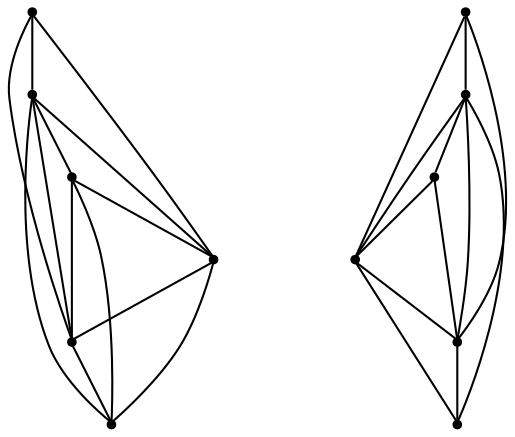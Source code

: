 graph {
  node [shape=point,comment="{\"directed\":false,\"doi\":\"10.1007/3-540-37623-2_22\",\"figure\":\"4 (2)\"}"]

  v0 [pos="986.0082102906123,302.9166009691028"]
  v1 [pos="986.0082102906123,398.16653993394664"]
  v2 [pos="986.0082102906122,681.4167128668894"]
  v3 [pos="795.240512361106,398.16653993394664"]
  v4 [pos="795.240512361106,681.4167128668894"]
  v5 [pos="795.240512361106,302.9166009691029"]
  v6 [pos="890.4993548116661,398.16653993394664"]
  v7 [pos="986.0082102906122,585.9166569179961"]
  v8 [pos="890.4993548116661,681.4167128668894"]
  v9 [pos="795.2405123611061,585.9166569179961"]
  v10 [pos="890.4993548116661,512.4166594611277"]
  v11 [pos="890.4993548116661,795.666641659207"]

  v0 -- v5 [id="-1",pos="986.0082102906123,302.9166009691028 1041.179892555467,291.35412640041795 1059.8733895781975,281.81662029690233 1059.9568120332438,265.9251001146107 1060.0609629336752,244.22506756252733 1004.0266339861876,231.08750449286583 983.662144494997,226.0874536302357 938.9246911139609,215.10850058661583 839.1904755700768,215.74580934312633 794.6196127623803,226.0874536302357 774.9719714100565,230.64169353908983 720.1459963769757,241.93752076890758 719.8084915054923,262.7459314134388 719.5542819206786,278.5959985521107 738.2685073887942,288.51243125067845 795.240512361106,302.9166009691029"]
  v4 -- v8 [id="-2",pos="795.240512361106,681.4167128668894 890.4993548116661,681.4167128668894 890.4993548116661,681.4167128668894 890.4993548116661,681.4167128668894"]
  v3 -- v0 [id="-3",pos="795.240512361106,398.16653993394664 986.0082102906123,302.9166009691028 986.0082102906123,302.9166009691028 986.0082102906123,302.9166009691028"]
  v11 -- v8 [id="-4",pos="890.4993548116661,795.666641659207 890.4993548116661,681.4167128668894 890.4993548116661,681.4167128668894 890.4993548116661,681.4167128668894"]
  v8 -- v9 [id="-5",pos="890.4993548116661,681.4167128668894 795.2405123611061,585.9166569179961 795.2405123611061,585.9166569179961 795.2405123611061,585.9166569179961"]
  v8 -- v2 [id="-6",pos="890.4993548116661,681.4167128668894 986.0082102906122,681.4167128668894 986.0082102906122,681.4167128668894 986.0082102906122,681.4167128668894"]
  v6 -- v1 [id="-7",pos="890.4993548116661,398.16653993394664 986.0082102906123,398.16653993394664 986.0082102906123,398.16653993394664 986.0082102906123,398.16653993394664"]
  v6 -- v5 [id="-8",pos="890.4993548116661,398.16653993394664 795.240512361106,302.9166009691029 795.240512361106,302.9166009691029 795.240512361106,302.9166009691029"]
  v11 -- v2 [id="-9",pos="890.4993548116661,795.666641659207 986.0082102906122,681.4167128668894 986.0082102906122,681.4167128668894 986.0082102906122,681.4167128668894"]
  v11 -- v4 [id="-10",pos="890.4993548116661,795.666641659207 795.240512361106,681.4167128668894 795.240512361106,681.4167128668894 795.240512361106,681.4167128668894"]
  v10 -- v1 [id="-11",pos="890.4993548116661,512.4166594611277 986.0082102906123,398.16653993394664 986.0082102906123,398.16653993394664 986.0082102906123,398.16653993394664"]
  v10 -- v3 [id="-12",pos="890.4993548116661,512.4166594611277 795.240512361106,398.16653993394664 795.240512361106,398.16653993394664 795.240512361106,398.16653993394664"]
  v10 -- v6 [id="-13",pos="890.4993548116661,512.4166594611277 890.4993548116661,398.16653993394664 890.4993548116661,398.16653993394664 890.4993548116661,398.16653993394664"]
  v2 -- v9 [id="-14",pos="986.0082102906122,681.4167128668894 795.2405123611061,585.9166569179961 795.2405123611061,585.9166569179961 795.2405123611061,585.9166569179961"]
  v7 -- v2 [id="-15",pos="986.0082102906122,585.9166569179961 986.0082102906122,681.4167128668894 986.0082102906122,681.4167128668894 986.0082102906122,681.4167128668894"]
  v7 -- v8 [id="-16",pos="986.0082102906122,585.9166569179961 890.4993548116661,681.4167128668894 890.4993548116661,681.4167128668894 890.4993548116661,681.4167128668894"]
  v1 -- v5 [id="-17",pos="986.0082102906123,398.16653993394664 795.240512361106,302.9166009691029 795.240512361106,302.9166009691029 795.240512361106,302.9166009691029"]
  v0 -- v1 [id="-18",pos="986.0082102906123,302.9166009691028 986.0082102906123,398.16653993394664 986.0082102906123,398.16653993394664 986.0082102906123,398.16653993394664"]
  v0 -- v6 [id="-19",pos="986.0082102906123,302.9166009691028 890.4993548116661,398.16653993394664 890.4993548116661,398.16653993394664 890.4993548116661,398.16653993394664"]
  v3 -- v5 [id="-20",pos="795.240512361106,398.16653993394664 795.240512361106,302.9166009691029 795.240512361106,302.9166009691029 795.240512361106,302.9166009691029"]
  v3 -- v6 [id="-21",pos="795.240512361106,398.16653993394664 890.4993548116661,398.16653993394664 890.4993548116661,398.16653993394664 890.4993548116661,398.16653993394664"]
  v4 -- v9 [id="-22",pos="795.240512361106,681.4167128668894 795.2405123611061,585.9166569179961 795.2405123611061,585.9166569179961 795.2405123611061,585.9166569179961"]
  v4 -- v2 [id="-23",pos="795.240512361106,681.4167128668894 822.4221806006199,705.7291772630482 856.6378496705516,719.4124963548451 892.2120585076493,719.4124963548451 927.7903367327979,719.4124963548451 962.0018092463022,705.7291772630482 986.0082102906122,681.4167128668894"]
  v3 -- v1 [id="-24",pos="795.240512361106,398.16653993394664 822.4221806006199,422.6168420579701 856.6378496705516,436.30016114976695 892.2120585076493,436.30016114976695 927.7903367327979,436.30016114976695 962.0018092463022,422.6168420579701 986.0082102906123,398.16653993394664"]
  v4 -- v7 [id="-25",pos="795.240512361106,681.4167128668894 986.0082102906122,585.9166569179961 986.0082102906122,585.9166569179961 986.0082102906122,585.9166569179961"]
}